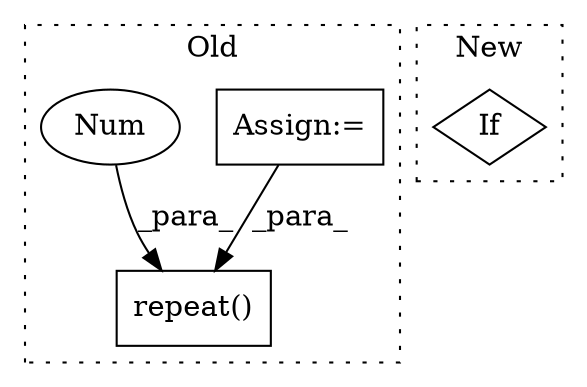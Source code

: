 digraph G {
subgraph cluster0 {
1 [label="repeat()" a="75" s="2929,2969" l="21,1" shape="box"];
3 [label="Assign:=" a="68" s="2867" l="3" shape="box"];
4 [label="Num" a="76" s="2968" l="1" shape="ellipse"];
label = "Old";
style="dotted";
}
subgraph cluster1 {
2 [label="If" a="96" s="4736,4748" l="3,22" shape="diamond"];
label = "New";
style="dotted";
}
3 -> 1 [label="_para_"];
4 -> 1 [label="_para_"];
}